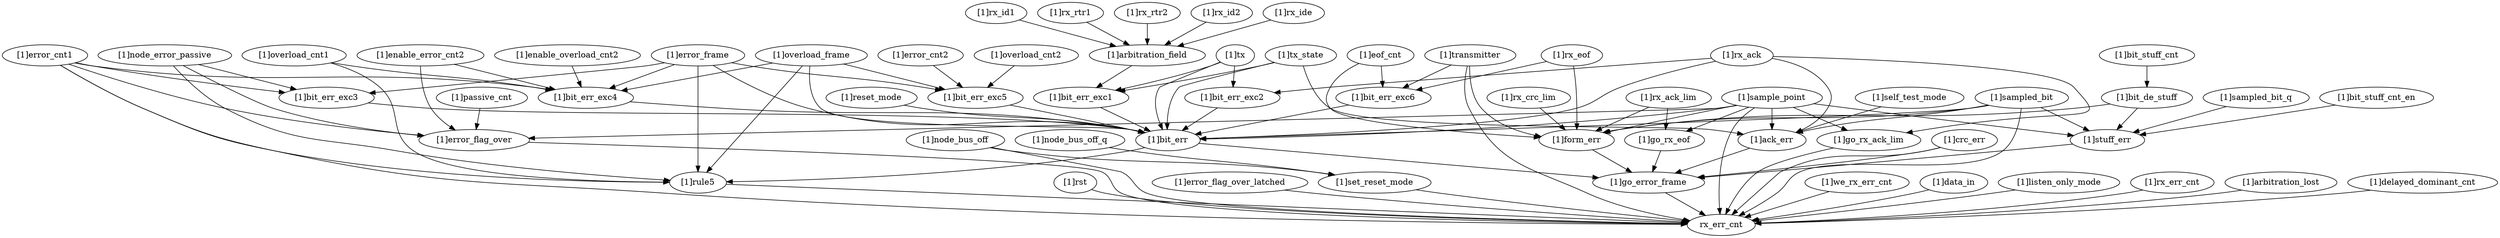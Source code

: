 strict digraph "" {
	"[1]rx_id1"	 [complexity=63,
		importance=0.11964584107,
		rank=0.00189914033444];
	"[1]arbitration_field"	 [complexity=57,
		importance=0.117284917018,
		rank=0.00205763012312];
	"[1]rx_id1" -> "[1]arbitration_field";
	"[1]rst"	 [complexity=16,
		importance=0.100666444305,
		rank=0.00629165276903];
	rx_err_cnt	 [complexity=15,
		importance=0.0141554258155,
		rank=0.000943695054364];
	"[1]rst" -> rx_err_cnt;
	"[1]tx_state"	 [complexity=57,
		importance=0.116876972623,
		rank=0.00205047320391];
	"[1]bit_err_exc1"	 [complexity=53,
		importance=0.114479722847,
		rank=0.00215999477069];
	"[1]tx_state" -> "[1]bit_err_exc1";
	"[1]bit_err"	 [complexity=38,
		importance=0.111761918009,
		rank=0.00294110310549];
	"[1]tx_state" -> "[1]bit_err";
	"[1]ack_err"	 [complexity=38,
		importance=0.104877336185,
		rank=0.00275992989962];
	"[1]tx_state" -> "[1]ack_err";
	"[1]bit_err_exc5"	 [complexity=53,
		importance=0.114040342717,
		rank=0.00215170457956];
	"[1]bit_err_exc5" -> "[1]bit_err";
	"[1]bit_err_exc6"	 [complexity=53,
		importance=0.113794179035,
		rank=0.0021470599818];
	"[1]bit_err_exc6" -> "[1]bit_err";
	"[1]bit_err_exc1" -> "[1]bit_err";
	"[1]bit_err_exc2"	 [complexity=53,
		importance=0.114179055263,
		rank=0.00215432179741];
	"[1]bit_err_exc2" -> "[1]bit_err";
	"[1]bit_err_exc3"	 [complexity=53,
		importance=0.113665076725,
		rank=0.00214462408916];
	"[1]bit_err_exc3" -> "[1]bit_err";
	"[1]overload_cnt1"	 [complexity=60,
		importance=0.116418597053,
		rank=0.00194030995088];
	"[1]bit_err_exc4"	 [complexity=53,
		importance=0.114111861169,
		rank=0.00215305398432];
	"[1]overload_cnt1" -> "[1]bit_err_exc4";
	"[1]rule5"	 [complexity=27,
		importance=0.0451614148543,
		rank=0.0016726449946];
	"[1]overload_cnt1" -> "[1]rule5";
	"[1]set_reset_mode"	 [complexity=16,
		importance=0.0726581556729,
		rank=0.00454113472955];
	"[1]set_reset_mode" -> rx_err_cnt;
	"[1]overload_cnt2"	 [complexity=58,
		importance=0.116627140182,
		rank=0.00201081276177];
	"[1]overload_cnt2" -> "[1]bit_err_exc5";
	"[1]bit_de_stuff"	 [complexity=44,
		importance=0.106330618026,
		rank=0.00241660495514];
	"[1]stuff_err"	 [complexity=38,
		importance=0.104265534126,
		rank=0.00274382984541];
	"[1]bit_de_stuff" -> "[1]stuff_err";
	"[1]form_err"	 [complexity=38,
		importance=0.104755926396,
		rank=0.00275673490516];
	"[1]bit_de_stuff" -> "[1]form_err";
	"[1]error_flag_over_latched"	 [complexity=25,
		importance=0.0162166550475,
		rank=0.000648666201898];
	"[1]error_flag_over_latched" -> rx_err_cnt;
	"[1]passive_cnt"	 [complexity=33,
		importance=0.0224222190658,
		rank=0.000679461183812];
	"[1]error_flag_over"	 [complexity=25,
		importance=0.0168780869688,
		rank=0.000675123478751];
	"[1]passive_cnt" -> "[1]error_flag_over";
	"[1]rx_eof"	 [complexity=57,
		importance=0.115854520044,
		rank=0.00203253543937];
	"[1]rx_eof" -> "[1]bit_err_exc6";
	"[1]rx_eof" -> "[1]form_err";
	"[1]reset_mode"	 [complexity=53,
		importance=0.113340381605,
		rank=0.00213849776613];
	"[1]reset_mode" -> "[1]bit_err";
	"[1]rx_ack_lim"	 [complexity=52,
		importance=0.106794255706,
		rank=0.00205373568665];
	"[1]go_rx_eof"	 [complexity=38,
		importance=0.104037376567,
		rank=0.00273782569913];
	"[1]rx_ack_lim" -> "[1]go_rx_eof";
	"[1]rx_ack_lim" -> "[1]form_err";
	"[1]go_error_frame"	 [complexity=31,
		importance=0.102277617709,
		rank=0.00329927799063];
	"[1]go_rx_eof" -> "[1]go_error_frame";
	"[1]arbitration_field" -> "[1]bit_err_exc1";
	"[1]overload_frame"	 [complexity=58,
		importance=0.115892433058,
		rank=0.00199814539755];
	"[1]overload_frame" -> "[1]bit_err_exc5";
	"[1]overload_frame" -> "[1]bit_err_exc4";
	"[1]overload_frame" -> "[1]bit_err";
	"[1]overload_frame" -> "[1]rule5";
	"[1]enable_error_cnt2"	 [complexity=60,
		importance=0.116230146302,
		rank=0.00193716910504];
	"[1]enable_error_cnt2" -> "[1]bit_err_exc4";
	"[1]enable_error_cnt2" -> "[1]error_flag_over";
	"[1]bit_err_exc4" -> "[1]bit_err";
	"[1]we_rx_err_cnt"	 [complexity=17,
		importance=0.0865110184891,
		rank=0.00508888344054];
	"[1]we_rx_err_cnt" -> rx_err_cnt;
	"[1]eof_cnt"	 [complexity=57,
		importance=0.116089001614,
		rank=0.00203664915113];
	"[1]eof_cnt" -> "[1]bit_err_exc6";
	"[1]eof_cnt" -> "[1]form_err";
	"[1]bit_err" -> "[1]rule5";
	"[1]bit_err" -> "[1]go_error_frame";
	"[1]ack_err" -> "[1]go_error_frame";
	"[1]stuff_err" -> "[1]go_error_frame";
	"[1]node_bus_off"	 [complexity=19,
		importance=0.077118225466,
		rank=0.0040588539719];
	"[1]node_bus_off" -> "[1]set_reset_mode";
	"[1]node_bus_off" -> rx_err_cnt;
	"[1]error_cnt2"	 [complexity=58,
		importance=0.116327176742,
		rank=0.00200564097832];
	"[1]error_cnt2" -> "[1]bit_err_exc5";
	"[1]data_in"	 [complexity=18,
		importance=0.0157338894118,
		rank=0.000874104967323];
	"[1]data_in" -> rx_err_cnt;
	"[1]sampled_bit_q"	 [complexity=44,
		importance=0.105843997722,
		rank=0.00240554540277];
	"[1]sampled_bit_q" -> "[1]stuff_err";
	"[1]node_bus_off_q"	 [complexity=19,
		importance=0.074335543068,
		rank=0.00391239700358];
	"[1]node_bus_off_q" -> "[1]set_reset_mode";
	"[1]rx_ack"	 [complexity=22,
		importance=0.0603350250268,
		rank=0.00274250113758];
	"[1]rx_ack" -> "[1]bit_err_exc2";
	"[1]rx_ack" -> "[1]bit_err";
	"[1]rx_ack" -> "[1]ack_err";
	"[1]go_rx_ack_lim"	 [complexity=19,
		importance=0.0583365096993,
		rank=0.00307034261575];
	"[1]rx_ack" -> "[1]go_rx_ack_lim";
	"[1]rx_crc_lim"	 [complexity=52,
		importance=0.106798638887,
		rank=0.0020538199786];
	"[1]rx_crc_lim" -> "[1]form_err";
	"[1]form_err" -> "[1]go_error_frame";
	"[1]bit_stuff_cnt_en"	 [complexity=44,
		importance=0.106781212852,
		rank=0.00242684574664];
	"[1]bit_stuff_cnt_en" -> "[1]stuff_err";
	"[1]rx_rtr1"	 [complexity=63,
		importance=0.119897300226,
		rank=0.00190313174962];
	"[1]rx_rtr1" -> "[1]arbitration_field";
	"[1]transmitter"	 [complexity=57,
		importance=0.116469543379,
		rank=0.00204332532243];
	"[1]transmitter" -> "[1]bit_err_exc6";
	"[1]transmitter" -> rx_err_cnt;
	"[1]transmitter" -> "[1]form_err";
	"[1]go_rx_ack_lim" -> rx_err_cnt;
	"[1]listen_only_mode"	 [complexity=18,
		importance=0.0582001668582,
		rank=0.00323334260323];
	"[1]listen_only_mode" -> rx_err_cnt;
	"[1]bit_stuff_cnt"	 [complexity=46,
		importance=0.111196353285,
		rank=0.00241731202792];
	"[1]bit_stuff_cnt" -> "[1]bit_de_stuff";
	"[1]rule5" -> rx_err_cnt;
	"[1]rx_rtr2"	 [complexity=63,
		importance=0.119864444013,
		rank=0.00190261022243];
	"[1]rx_rtr2" -> "[1]arbitration_field";
	"[1]rx_err_cnt"	 [complexity=30,
		importance=0.169865109785,
		rank=0.00566217032618];
	"[1]rx_err_cnt" -> rx_err_cnt;
	"[1]sampled_bit"	 [complexity=53,
		importance=0.113340381605,
		rank=0.00213849776613];
	"[1]sampled_bit" -> rx_err_cnt;
	"[1]sampled_bit" -> "[1]bit_err";
	"[1]sampled_bit" -> "[1]ack_err";
	"[1]sampled_bit" -> "[1]stuff_err";
	"[1]sampled_bit" -> "[1]form_err";
	"[1]self_test_mode"	 [complexity=44,
		importance=0.106455799782,
		rank=0.00241944999504];
	"[1]self_test_mode" -> "[1]ack_err";
	"[1]sample_point"	 [complexity=22,
		importance=0.0599149732957,
		rank=0.00272340787708];
	"[1]sample_point" -> rx_err_cnt;
	"[1]sample_point" -> "[1]go_rx_eof";
	"[1]sample_point" -> "[1]bit_err";
	"[1]sample_point" -> "[1]ack_err";
	"[1]sample_point" -> "[1]stuff_err";
	"[1]sample_point" -> "[1]form_err";
	"[1]sample_point" -> "[1]go_rx_ack_lim";
	"[1]sample_point" -> "[1]error_flag_over";
	"[1]crc_err"	 [complexity=38,
		importance=0.10514650839,
		rank=0.00276701337868];
	"[1]crc_err" -> rx_err_cnt;
	"[1]crc_err" -> "[1]go_error_frame";
	"[1]rx_id2"	 [complexity=63,
		importance=0.119751080597,
		rank=0.00190081080312];
	"[1]rx_id2" -> "[1]arbitration_field";
	"[1]error_frame"	 [complexity=58,
		importance=0.115999877543,
		rank=0.00199999788867];
	"[1]error_frame" -> "[1]bit_err_exc5";
	"[1]error_frame" -> "[1]bit_err_exc3";
	"[1]error_frame" -> "[1]bit_err_exc4";
	"[1]error_frame" -> "[1]bit_err";
	"[1]error_frame" -> "[1]rule5";
	"[1]go_error_frame" -> rx_err_cnt;
	"[1]node_error_passive"	 [complexity=57,
		importance=0.118125409623,
		rank=0.00207237560741];
	"[1]node_error_passive" -> "[1]bit_err_exc3";
	"[1]node_error_passive" -> "[1]rule5";
	"[1]node_error_passive" -> "[1]error_flag_over";
	"[1]arbitration_lost"	 [complexity=18,
		importance=0.0596904450575,
		rank=0.00331613583653];
	"[1]arbitration_lost" -> rx_err_cnt;
	"[1]delayed_dominant_cnt"	 [complexity=25,
		importance=0.0176217051079,
		rank=0.000704868204316];
	"[1]delayed_dominant_cnt" -> rx_err_cnt;
	"[1]tx"	 [complexity=57,
		importance=0.125906188444,
		rank=0.00220888049902];
	"[1]tx" -> "[1]bit_err_exc1";
	"[1]tx" -> "[1]bit_err_exc2";
	"[1]tx" -> "[1]bit_err";
	"[1]error_flag_over" -> rx_err_cnt;
	"[1]enable_overload_cnt2"	 [complexity=60,
		importance=0.117107114904,
		rank=0.00195178524839];
	"[1]enable_overload_cnt2" -> "[1]bit_err_exc4";
	"[1]error_cnt1"	 [complexity=60,
		importance=0.116169277486,
		rank=0.00193615462476];
	"[1]error_cnt1" -> "[1]bit_err_exc3";
	"[1]error_cnt1" -> rx_err_cnt;
	"[1]error_cnt1" -> "[1]bit_err_exc4";
	"[1]error_cnt1" -> "[1]rule5";
	"[1]error_cnt1" -> "[1]error_flag_over";
	"[1]rx_ide"	 [complexity=63,
		importance=0.120044965944,
		rank=0.00190547564991];
	"[1]rx_ide" -> "[1]arbitration_field";
}
